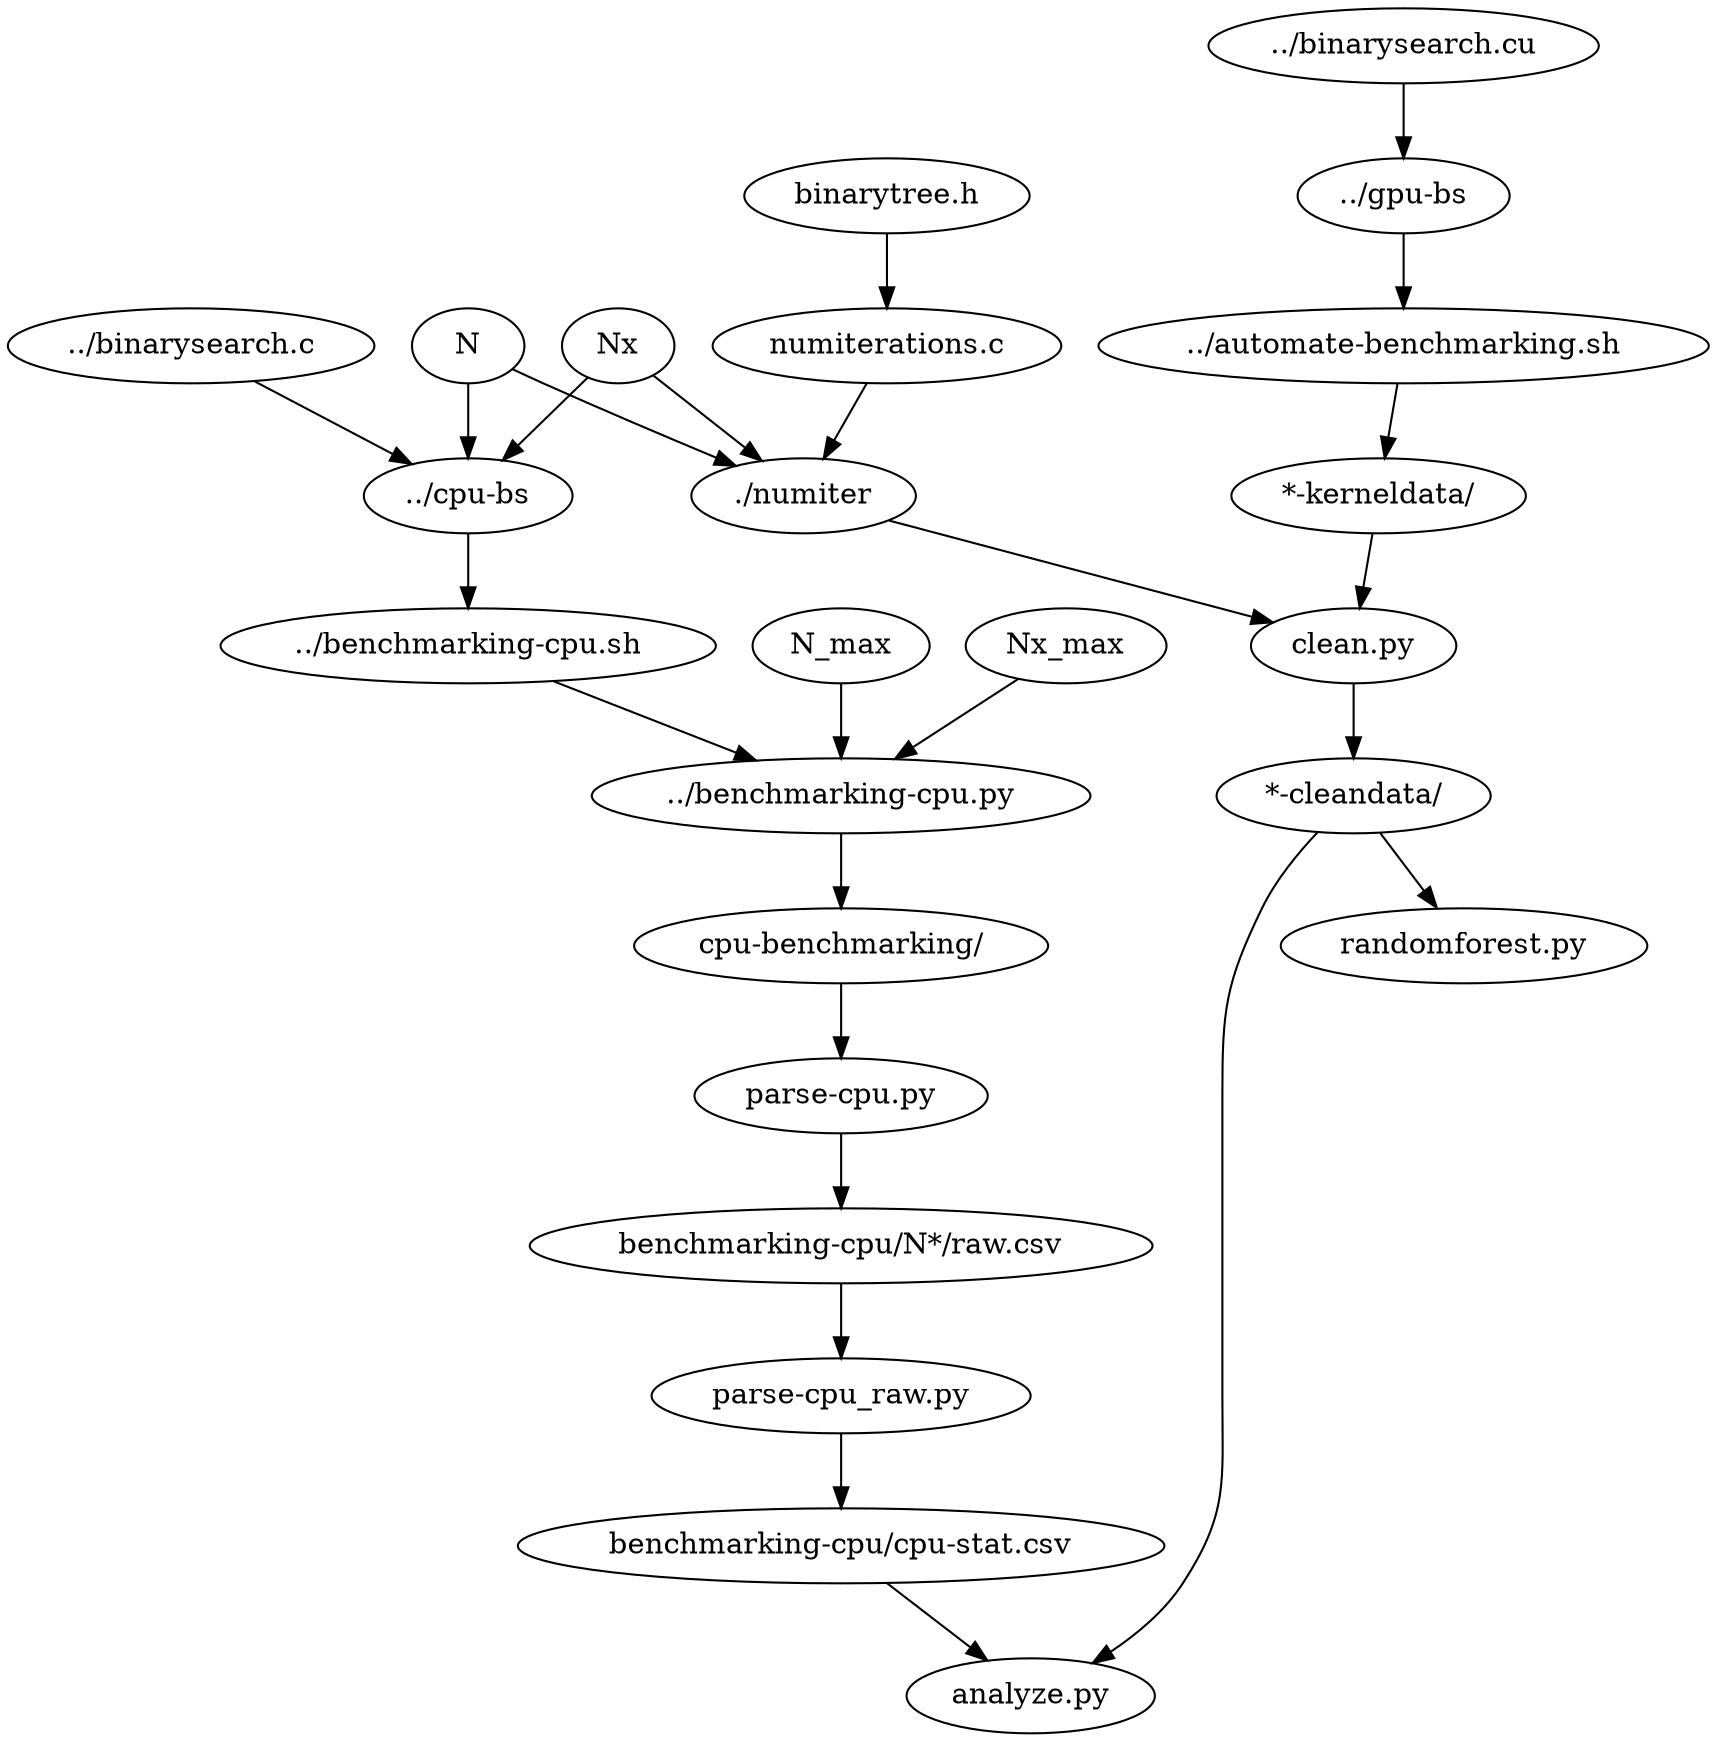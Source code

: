digraph RandomForest {
    "*-kerneldata/" -> "clean.py";
    "../binarysearch.cu" -> "../gpu-bs";
    "../gpu-bs" -> "../automate-benchmarking.sh";
    "../automate-benchmarking.sh" -> "*-kerneldata/";
    "../binarysearch.c" -> "../cpu-bs";
    "../cpu-bs" -> "../benchmarking-cpu.sh";
    "../benchmarking-cpu.sh" -> "../benchmarking-cpu.py";
    "../benchmarking-cpu.py" -> "cpu-benchmarking/";
    "cpu-benchmarking/" -> "parse-cpu.py";
    "parse-cpu.py" -> "benchmarking-cpu/N*/raw.csv";
    "benchmarking-cpu/N*/raw.csv" -> "parse-cpu_raw.py";
    "parse-cpu_raw.py" -> "benchmarking-cpu/cpu-stat.csv";
    "benchmarking-cpu/cpu-stat.csv" -> "analyze.py";
    "binarytree.h" -> "numiterations.c";
    "numiterations.c" -> "./numiter";
    "N" -> "./numiter";
    "Nx" -> "./numiter";
    "N" -> "../cpu-bs";
    "Nx" -> "../cpu-bs";
    "N_max" -> "../benchmarking-cpu.py";
    "Nx_max" -> "../benchmarking-cpu.py";
    "./numiter" -> "clean.py";
    "clean.py" -> "*-cleandata/";
    "*-cleandata/" -> "analyze.py";
    "*-cleandata/" -> "randomforest.py"
}